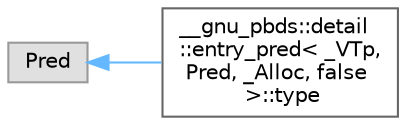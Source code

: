 digraph "Graphical Class Hierarchy"
{
 // LATEX_PDF_SIZE
  bgcolor="transparent";
  edge [fontname=Helvetica,fontsize=10,labelfontname=Helvetica,labelfontsize=10];
  node [fontname=Helvetica,fontsize=10,shape=box,height=0.2,width=0.4];
  rankdir="LR";
  Node0 [id="Node000000",label="Pred",height=0.2,width=0.4,color="grey60", fillcolor="#E0E0E0", style="filled",tooltip=" "];
  Node0 -> Node1 [id="edge340_Node000000_Node000001",dir="back",color="steelblue1",style="solid",tooltip=" "];
  Node1 [id="Node000001",label="__gnu_pbds::detail\l::entry_pred\< _VTp,\l Pred, _Alloc, false\l \>::type",height=0.2,width=0.4,color="grey40", fillcolor="white", style="filled",URL="$struct____gnu__pbds_1_1detail_1_1entry__pred_3_01___v_tp_00_01_pred_00_01___alloc_00_01false_01_4_1_1type.html",tooltip=" "];
}
